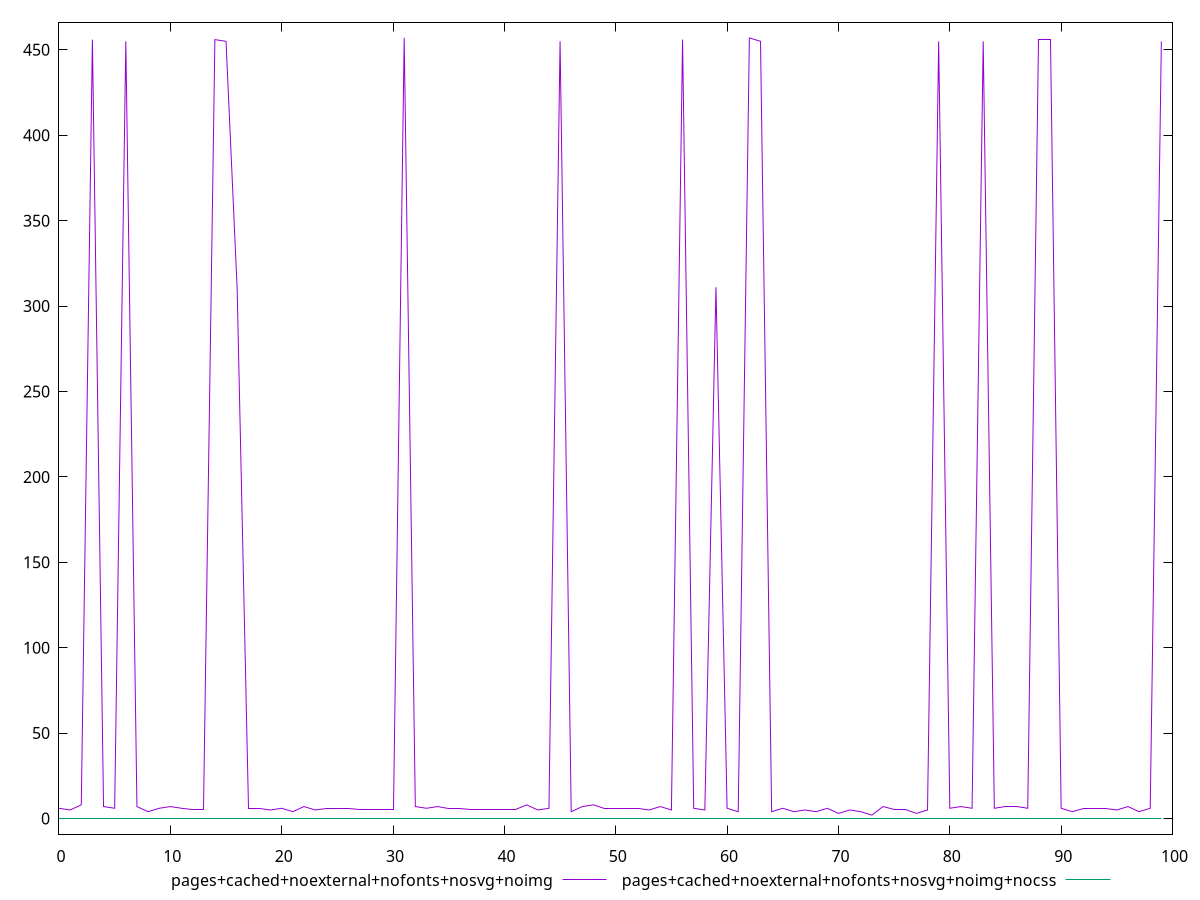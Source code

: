 reset
set terminal svg size 640, 500
set output "reprap/render-blocking-resources/comparison/line/11_vs_12.svg"

$pagesCachedNoexternalNofontsNosvgNoimg <<EOF
0 6
1 5
2 8
3 456
4 7
5 6
6 455
7 7
8 4
9 6
10 7
11 6
12 5
13 5
14 456
15 455
16 310
17 6
18 6
19 5
20 6
21 4
22 7
23 5
24 6
25 6
26 6
27 5
28 5
29 5
30 5
31 457
32 7
33 6
34 7
35 6
36 6
37 5
38 5
39 5
40 5
41 5
42 8
43 5
44 6
45 455
46 4
47 7
48 8
49 6
50 6
51 6
52 6
53 5
54 7
55 5
56 456
57 6
58 5
59 311
60 6
61 4
62 457
63 455
64 4
65 6
66 4
67 5
68 4
69 6
70 3
71 5
72 4
73 2
74 7
75 5
76 5
77 3
78 5
79 455
80 6
81 7
82 6
83 455
84 6
85 7
86 7
87 6
88 456
89 456
90 6
91 4
92 6
93 6
94 6
95 5
96 7
97 4
98 6
99 455
EOF

$pagesCachedNoexternalNofontsNosvgNoimgNocss <<EOF
0 0
1 0
2 0
3 0
4 0
5 0
6 0
7 0
8 0
9 0
10 0
11 0
12 0
13 0
14 0
15 0
16 0
17 0
18 0
19 0
20 0
21 0
22 0
23 0
24 0
25 0
26 0
27 0
28 0
29 0
30 0
31 0
32 0
33 0
34 0
35 0
36 0
37 0
38 0
39 0
40 0
41 0
42 0
43 0
44 0
45 0
46 0
47 0
48 0
49 0
50 0
51 0
52 0
53 0
54 0
55 0
56 0
57 0
58 0
59 0
60 0
61 0
62 0
63 0
64 0
65 0
66 0
67 0
68 0
69 0
70 0
71 0
72 0
73 0
74 0
75 0
76 0
77 0
78 0
79 0
80 0
81 0
82 0
83 0
84 0
85 0
86 0
87 0
88 0
89 0
90 0
91 0
92 0
93 0
94 0
95 0
96 0
97 0
98 0
99 0
EOF

set key outside below
set yrange [-9.14:466.14]

plot \
  $pagesCachedNoexternalNofontsNosvgNoimg title "pages+cached+noexternal+nofonts+nosvg+noimg" with line, \
  $pagesCachedNoexternalNofontsNosvgNoimgNocss title "pages+cached+noexternal+nofonts+nosvg+noimg+nocss" with line, \


reset